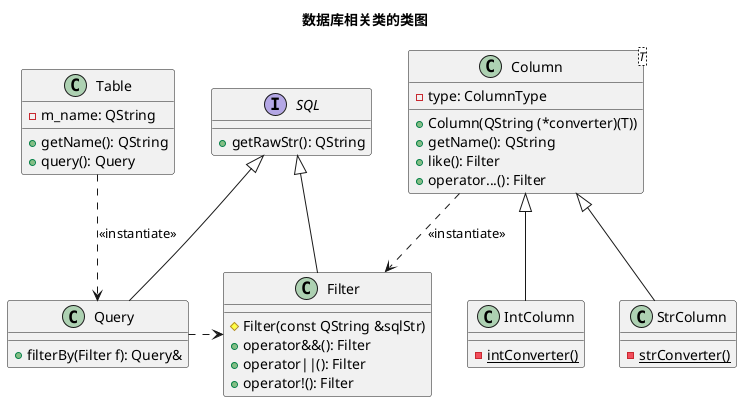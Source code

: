 @startuml Class Diagram

title 数据库相关类的类图

interface SQL {
    +getRawStr(): QString
}

class Table {
    -m_name: QString
    +getName(): QString
    +query(): Query
}

class Query {
    +filterBy(Filter f): Query&
}

class Filter {
    #Filter(const QString &sqlStr)
    +operator&&(): Filter
    +operator||(): Filter
    +operator!(): Filter
}

SQL <|-- Query
SQL <|-- Filter
Table ..> Query : <<instantiate>>


class Column<T> {
    -type: ColumnType
    +Column(QString (*converter)(T))
    +getName(): QString
    +like(): Filter
    +operator...(): Filter
}

class IntColumn {
    {static} -intConverter()
}

class StrColumn {
    {static} -strConverter()
}

Column <|-- IntColumn
Column <|-- StrColumn
Column ..> Filter : <<instantiate>>
Query .> Filter

@enduml
